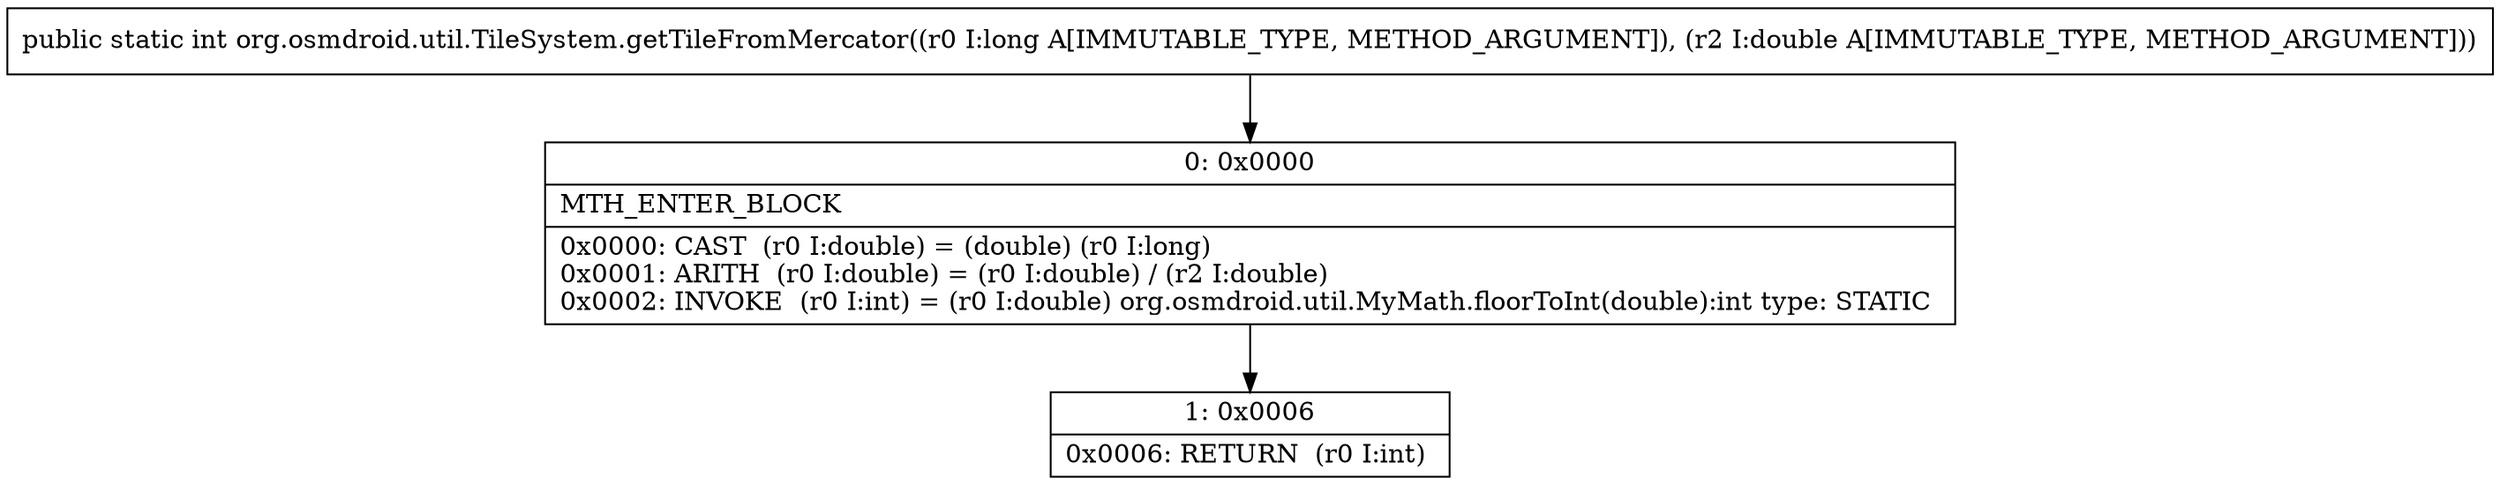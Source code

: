 digraph "CFG fororg.osmdroid.util.TileSystem.getTileFromMercator(JD)I" {
Node_0 [shape=record,label="{0\:\ 0x0000|MTH_ENTER_BLOCK\l|0x0000: CAST  (r0 I:double) = (double) (r0 I:long) \l0x0001: ARITH  (r0 I:double) = (r0 I:double) \/ (r2 I:double) \l0x0002: INVOKE  (r0 I:int) = (r0 I:double) org.osmdroid.util.MyMath.floorToInt(double):int type: STATIC \l}"];
Node_1 [shape=record,label="{1\:\ 0x0006|0x0006: RETURN  (r0 I:int) \l}"];
MethodNode[shape=record,label="{public static int org.osmdroid.util.TileSystem.getTileFromMercator((r0 I:long A[IMMUTABLE_TYPE, METHOD_ARGUMENT]), (r2 I:double A[IMMUTABLE_TYPE, METHOD_ARGUMENT])) }"];
MethodNode -> Node_0;
Node_0 -> Node_1;
}

